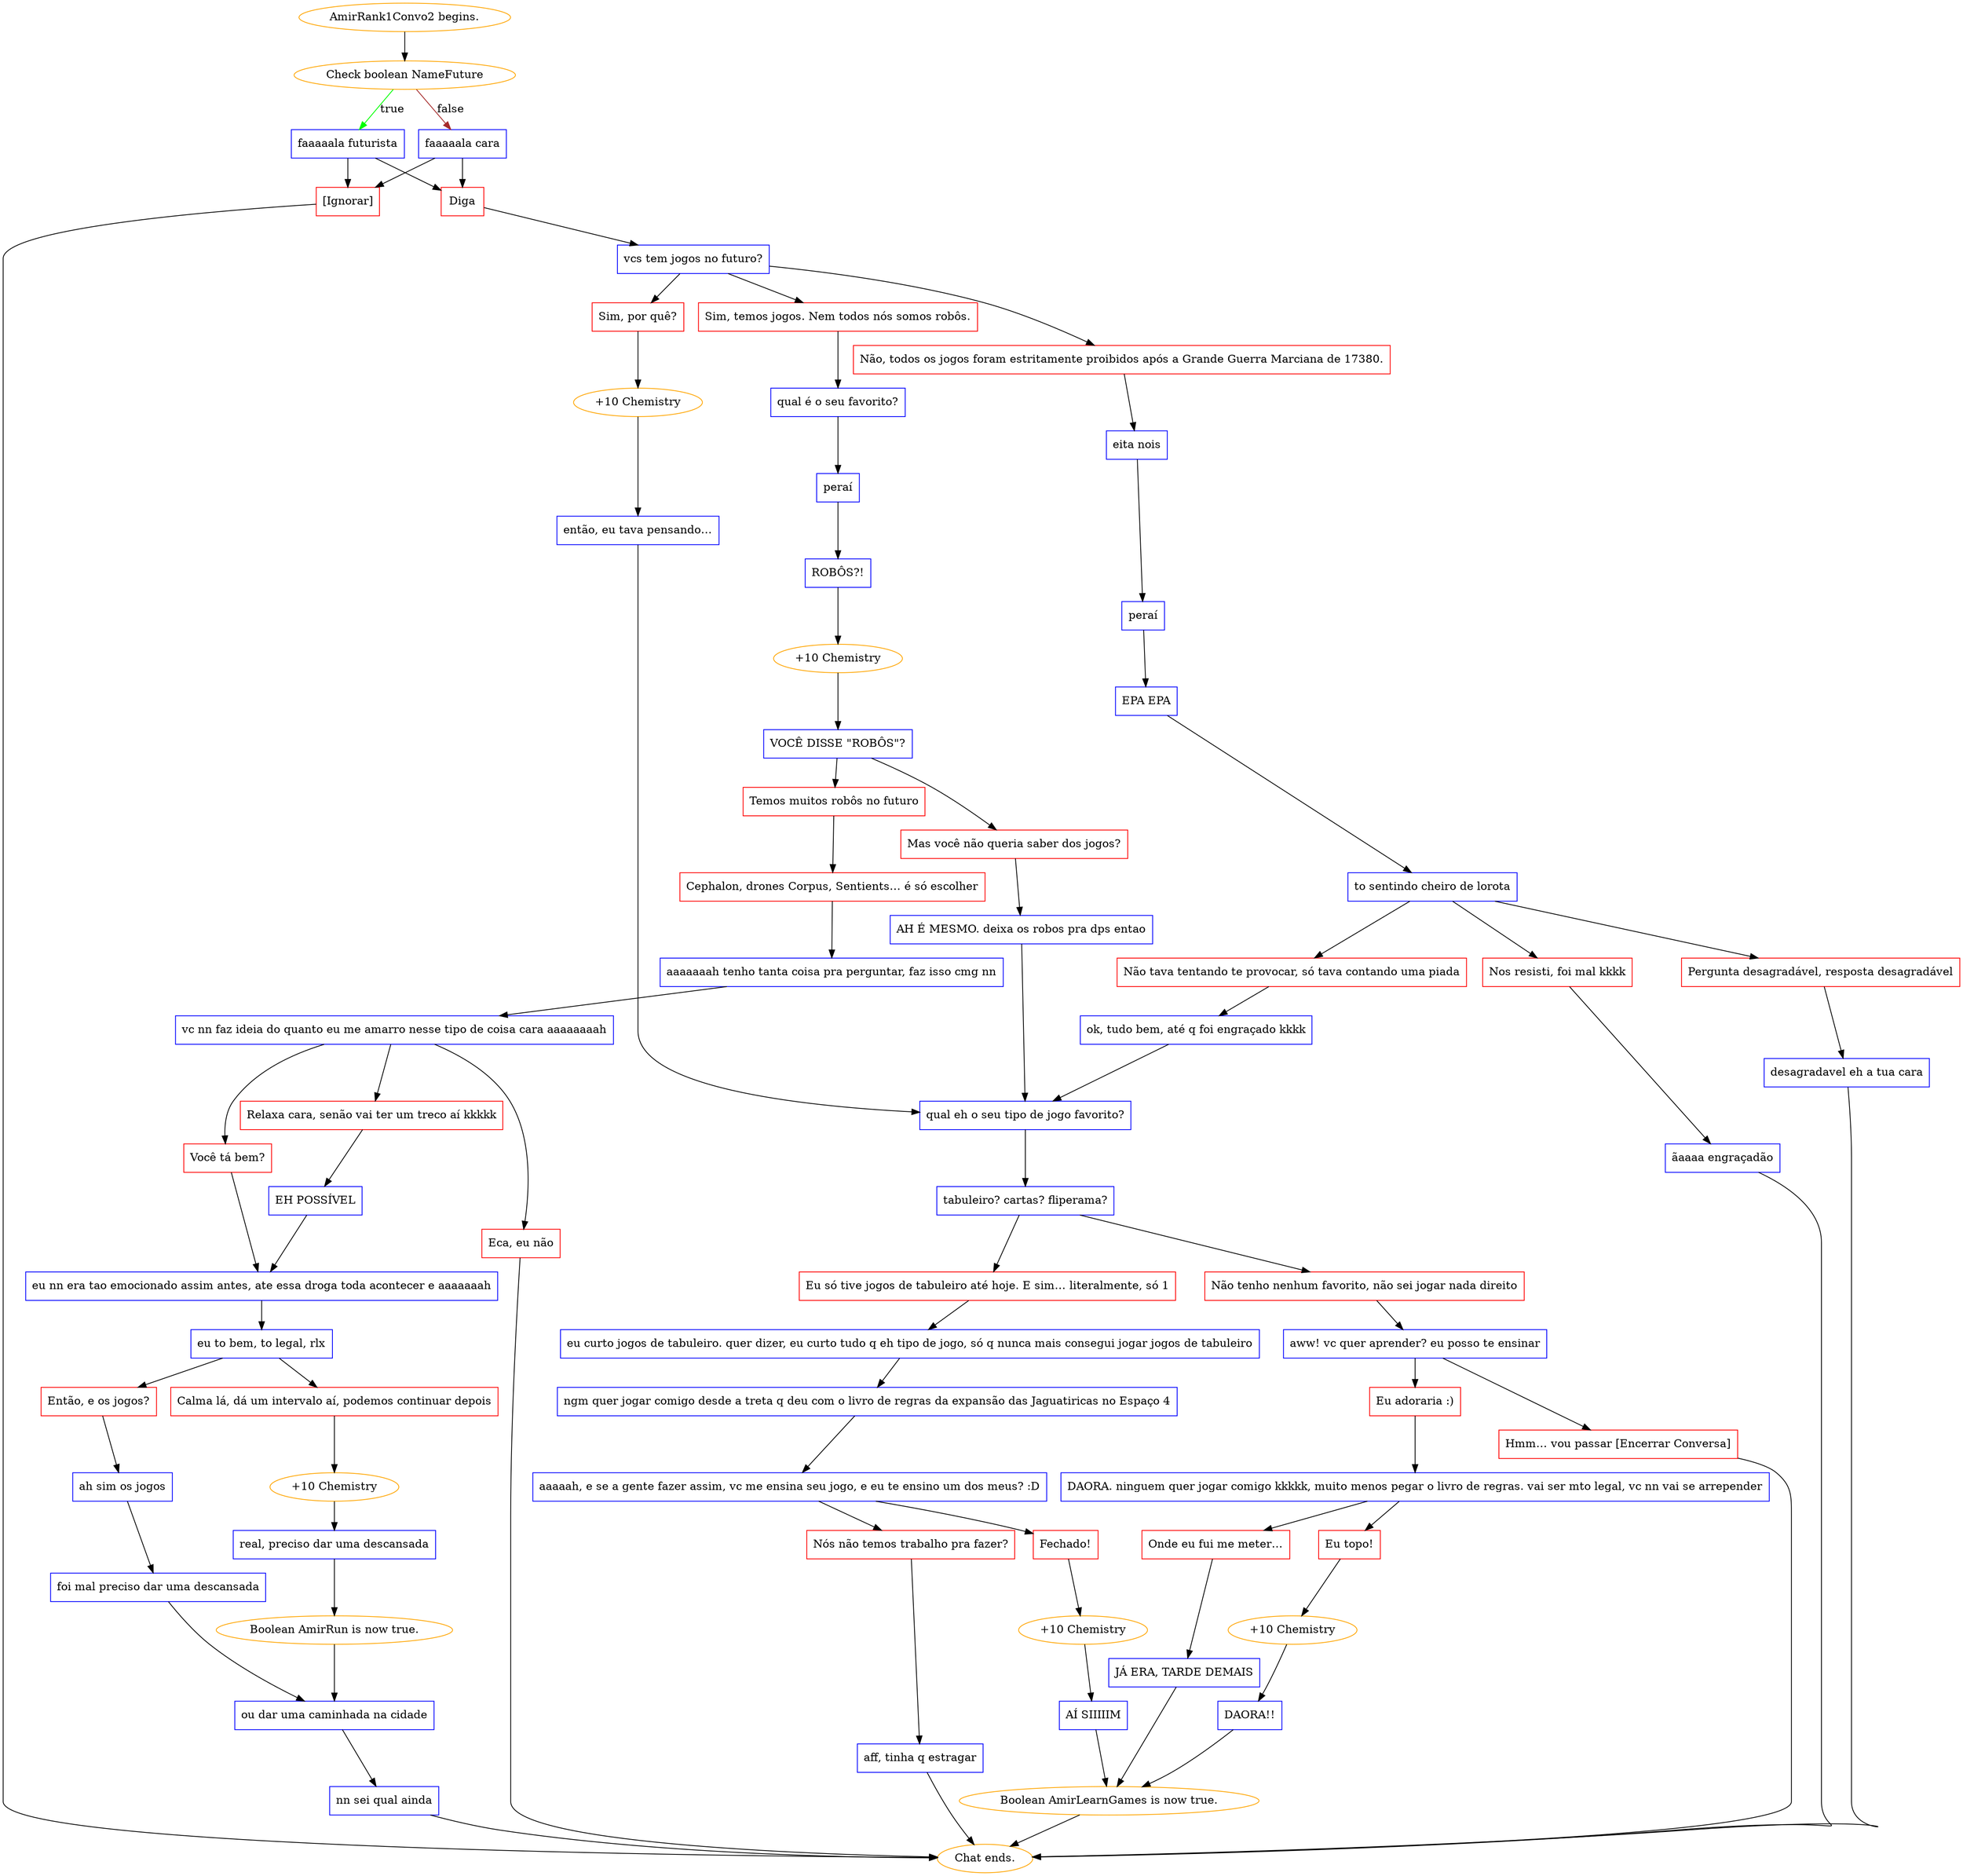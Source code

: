 digraph {
	"AmirRank1Convo2 begins." [color=orange];
		"AmirRank1Convo2 begins." -> j860260689;
	j860260689 [label="Check boolean NameFuture",color=orange];
		j860260689 -> j1773151775 [label=true,color=green];
		j860260689 -> j313785752 [label=false,color=brown];
	j1773151775 [label="faaaaala futurista",shape=box,color=blue];
		j1773151775 -> j2472994357;
		j1773151775 -> j1678137900;
	j313785752 [label="faaaaala cara",shape=box,color=blue];
		j313785752 -> j2472994357;
		j313785752 -> j1678137900;
	j2472994357 [label="Diga",shape=box,color=red];
		j2472994357 -> j3587062634;
	j1678137900 [label="[Ignorar]",shape=box,color=red];
		j1678137900 -> "Chat ends.";
	j3587062634 [label="vcs tem jogos no futuro?",shape=box,color=blue];
		j3587062634 -> j4063423738;
		j3587062634 -> j58475054;
		j3587062634 -> j60283097;
	"Chat ends." [color=orange];
	j4063423738 [label="Não, todos os jogos foram estritamente proibidos após a Grande Guerra Marciana de 17380.",shape=box,color=red];
		j4063423738 -> j3563930291;
	j58475054 [label="Sim, por quê?",shape=box,color=red];
		j58475054 -> j3692839337;
	j60283097 [label="Sim, temos jogos. Nem todos nós somos robôs.",shape=box,color=red];
		j60283097 -> j1963964357;
	j3563930291 [label="eita nois",shape=box,color=blue];
		j3563930291 -> j3416914370;
	j3692839337 [label="+10 Chemistry",color=orange];
		j3692839337 -> j969466939;
	j1963964357 [label="qual é o seu favorito?",shape=box,color=blue];
		j1963964357 -> j2335702673;
	j3416914370 [label="peraí",shape=box,color=blue];
		j3416914370 -> j3233830538;
	j969466939 [label="então, eu tava pensando…",shape=box,color=blue];
		j969466939 -> j1602971784;
	j2335702673 [label="peraí",shape=box,color=blue];
		j2335702673 -> j3337941174;
	j3233830538 [label="EPA EPA",shape=box,color=blue];
		j3233830538 -> j1363291854;
	j1602971784 [label="qual eh o seu tipo de jogo favorito?",shape=box,color=blue];
		j1602971784 -> j3255994976;
	j3337941174 [label="ROBÔS?!",shape=box,color=blue];
		j3337941174 -> j2883609785;
	j1363291854 [label="to sentindo cheiro de lorota",shape=box,color=blue];
		j1363291854 -> j1850161737;
		j1363291854 -> j307875083;
		j1363291854 -> j4063792517;
	j3255994976 [label="tabuleiro? cartas? fliperama?",shape=box,color=blue];
		j3255994976 -> j4262325515;
		j3255994976 -> j1828757270;
	j2883609785 [label="+10 Chemistry",color=orange];
		j2883609785 -> j254553493;
	j1850161737 [label="Pergunta desagradável, resposta desagradável",shape=box,color=red];
		j1850161737 -> j2267319178;
	j307875083 [label="Nos resisti, foi mal kkkk",shape=box,color=red];
		j307875083 -> j374727489;
	j4063792517 [label="Não tava tentando te provocar, só tava contando uma piada",shape=box,color=red];
		j4063792517 -> j418470922;
	j4262325515 [label="Eu só tive jogos de tabuleiro até hoje. E sim… literalmente, só 1",shape=box,color=red];
		j4262325515 -> j201247163;
	j1828757270 [label="Não tenho nenhum favorito, não sei jogar nada direito",shape=box,color=red];
		j1828757270 -> j1456782498;
	j254553493 [label="VOCÊ DISSE \"ROBÔS\"?",shape=box,color=blue];
		j254553493 -> j1991479025;
		j254553493 -> j2070305449;
	j2267319178 [label="desagradavel eh a tua cara",shape=box,color=blue];
		j2267319178 -> "Chat ends.";
	j374727489 [label="ãaaaa engraçadão",shape=box,color=blue];
		j374727489 -> "Chat ends.";
	j418470922 [label="ok, tudo bem, até q foi engraçado kkkk",shape=box,color=blue];
		j418470922 -> j1602971784;
	j201247163 [label="eu curto jogos de tabuleiro. quer dizer, eu curto tudo q eh tipo de jogo, só q nunca mais consegui jogar jogos de tabuleiro",shape=box,color=blue];
		j201247163 -> j2361004870;
	j1456782498 [label="aww! vc quer aprender? eu posso te ensinar",shape=box,color=blue];
		j1456782498 -> j3257025698;
		j1456782498 -> j4887763;
	j1991479025 [label="Mas você não queria saber dos jogos?",shape=box,color=red];
		j1991479025 -> j212895505;
	j2070305449 [label="Temos muitos robôs no futuro",shape=box,color=red];
		j2070305449 -> j2367968818;
	j2361004870 [label="ngm quer jogar comigo desde a treta q deu com o livro de regras da expansão das Jaguatiricas no Espaço 4",shape=box,color=blue];
		j2361004870 -> j1408059703;
	j3257025698 [label="Eu adoraria :)",shape=box,color=red];
		j3257025698 -> j1836994398;
	j4887763 [label="Hmm… vou passar [Encerrar Conversa]",shape=box,color=red];
		j4887763 -> "Chat ends.";
	j212895505 [label="AH É MESMO. deixa os robos pra dps entao",shape=box,color=blue];
		j212895505 -> j1602971784;
	j2367968818 [label="Cephalon, drones Corpus, Sentients… é só escolher",shape=box,color=red];
		j2367968818 -> j507792429;
	j1408059703 [label="aaaaah, e se a gente fazer assim, vc me ensina seu jogo, e eu te ensino um dos meus? :D",shape=box,color=blue];
		j1408059703 -> j1347818976;
		j1408059703 -> j176203404;
	j1836994398 [label="DAORA. ninguem quer jogar comigo kkkkk, muito menos pegar o livro de regras. vai ser mto legal, vc nn vai se arrepender",shape=box,color=blue];
		j1836994398 -> j1415156301;
		j1836994398 -> j4086446704;
	j507792429 [label="aaaaaaah tenho tanta coisa pra perguntar, faz isso cmg nn",shape=box,color=blue];
		j507792429 -> j3445972616;
	j1347818976 [label="Fechado!",shape=box,color=red];
		j1347818976 -> j4157684263;
	j176203404 [label="Nós não temos trabalho pra fazer?",shape=box,color=red];
		j176203404 -> j3133730834;
	j1415156301 [label="Onde eu fui me meter…",shape=box,color=red];
		j1415156301 -> j854818473;
	j4086446704 [label="Eu topo!",shape=box,color=red];
		j4086446704 -> j1746010047;
	j3445972616 [label="vc nn faz ideia do quanto eu me amarro nesse tipo de coisa cara aaaaaaaah",shape=box,color=blue];
		j3445972616 -> j4211893205;
		j3445972616 -> j1794491747;
		j3445972616 -> j1111124468;
	j4157684263 [label="+10 Chemistry",color=orange];
		j4157684263 -> j1315165723;
	j3133730834 [label="aff, tinha q estragar",shape=box,color=blue];
		j3133730834 -> "Chat ends.";
	j854818473 [label="JÁ ERA, TARDE DEMAIS",shape=box,color=blue];
		j854818473 -> j4056981588;
	j1746010047 [label="+10 Chemistry",color=orange];
		j1746010047 -> j159326908;
	j4211893205 [label="Relaxa cara, senão vai ter um treco aí kkkkk",shape=box,color=red];
		j4211893205 -> j27464519;
	j1794491747 [label="Você tá bem?",shape=box,color=red];
		j1794491747 -> j2260885828;
	j1111124468 [label="Eca, eu não",shape=box,color=red];
		j1111124468 -> "Chat ends.";
	j1315165723 [label="AÍ SIIIIIM",shape=box,color=blue];
		j1315165723 -> j4056981588;
	j4056981588 [label="Boolean AmirLearnGames is now true.",color=orange];
		j4056981588 -> "Chat ends.";
	j159326908 [label="DAORA!!",shape=box,color=blue];
		j159326908 -> j4056981588;
	j27464519 [label="EH POSSÍVEL",shape=box,color=blue];
		j27464519 -> j2260885828;
	j2260885828 [label="eu nn era tao emocionado assim antes, ate essa droga toda acontecer e aaaaaaah",shape=box,color=blue];
		j2260885828 -> j3286579990;
	j3286579990 [label="eu to bem, to legal, rlx",shape=box,color=blue];
		j3286579990 -> j2343081554;
		j3286579990 -> j390244228;
	j2343081554 [label="Então, e os jogos?",shape=box,color=red];
		j2343081554 -> j1674575830;
	j390244228 [label="Calma lá, dá um intervalo aí, podemos continuar depois",shape=box,color=red];
		j390244228 -> j1164747584;
	j1674575830 [label="ah sim os jogos",shape=box,color=blue];
		j1674575830 -> j371337517;
	j1164747584 [label="+10 Chemistry",color=orange];
		j1164747584 -> j2704050194;
	j371337517 [label="foi mal preciso dar uma descansada",shape=box,color=blue];
		j371337517 -> j1673659683;
	j2704050194 [label="real, preciso dar uma descansada",shape=box,color=blue];
		j2704050194 -> j3885551260;
	j1673659683 [label="ou dar uma caminhada na cidade",shape=box,color=blue];
		j1673659683 -> j3424395489;
	j3885551260 [label="Boolean AmirRun is now true.",color=orange];
		j3885551260 -> j1673659683;
	j3424395489 [label="nn sei qual ainda",shape=box,color=blue];
		j3424395489 -> "Chat ends.";
}